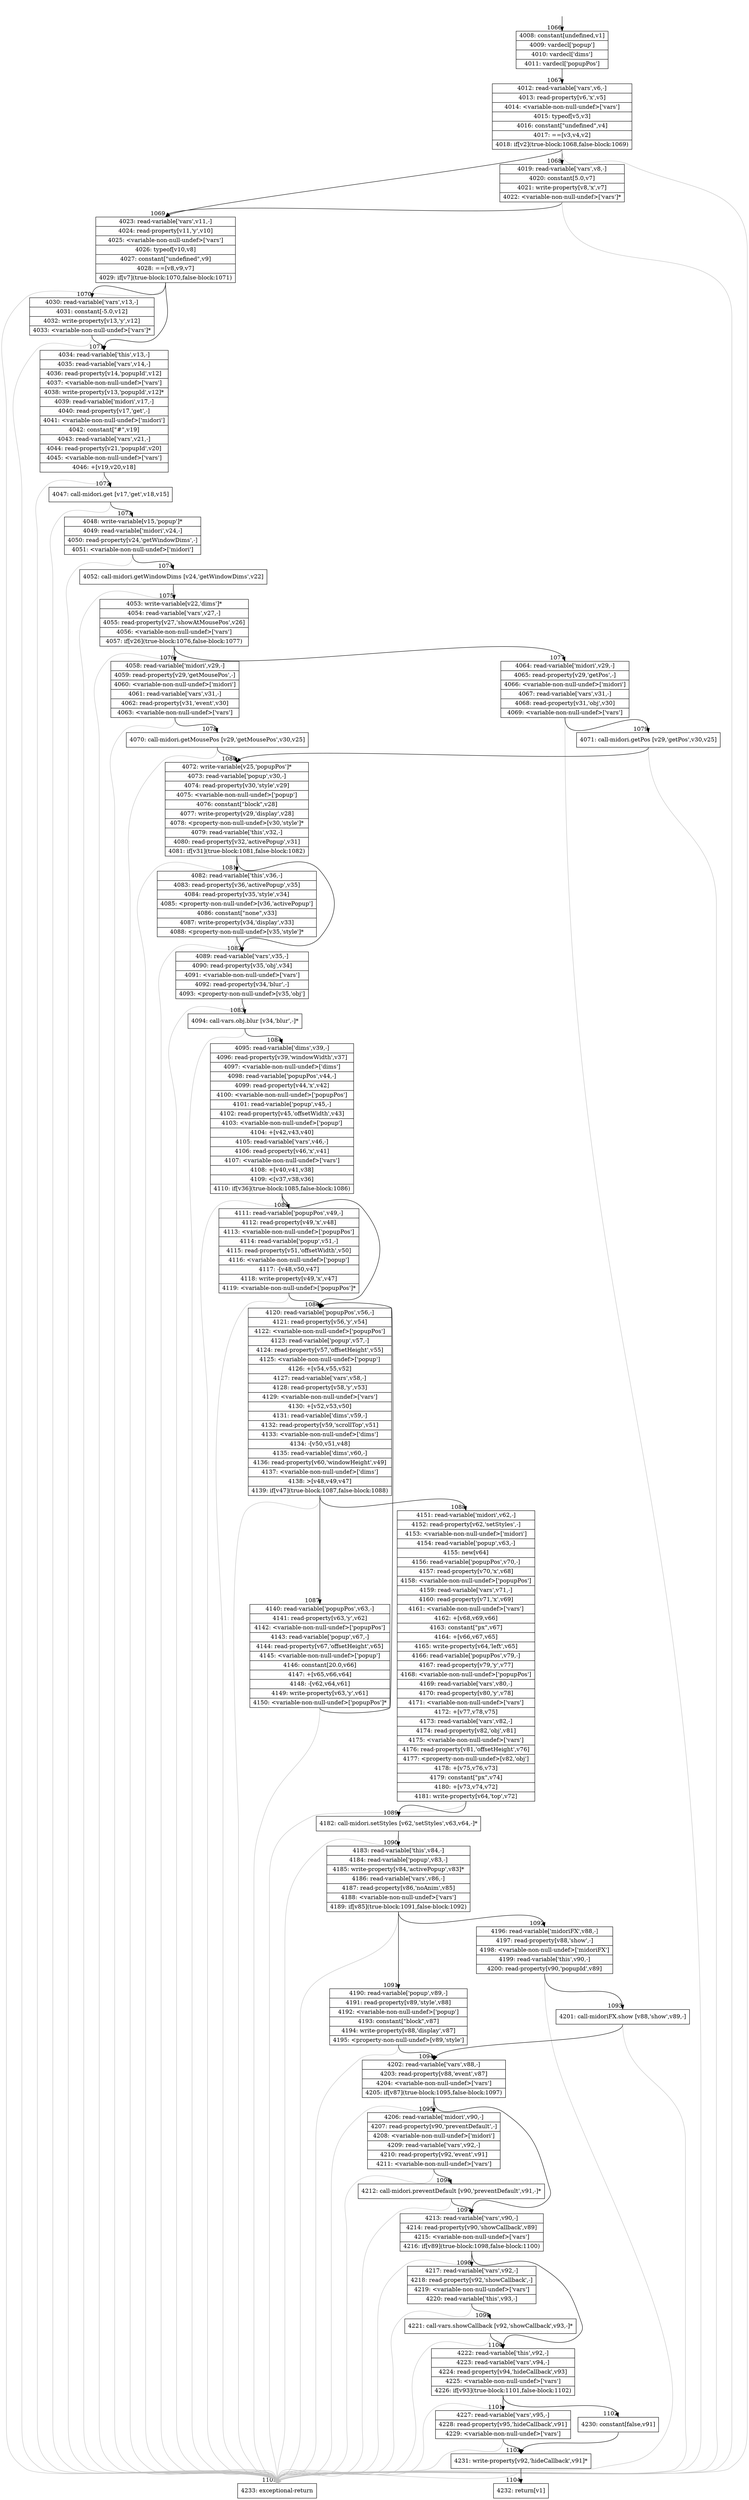 digraph {
rankdir="TD"
BB_entry60[shape=none,label=""];
BB_entry60 -> BB1066 [tailport=s, headport=n, headlabel="    1066"]
BB1066 [shape=record label="{4008: constant[undefined,v1]|4009: vardecl['popup']|4010: vardecl['dims']|4011: vardecl['popupPos']}" ] 
BB1066 -> BB1067 [tailport=s, headport=n, headlabel="      1067"]
BB1067 [shape=record label="{4012: read-variable['vars',v6,-]|4013: read-property[v6,'x',v5]|4014: \<variable-non-null-undef\>['vars']|4015: typeof[v5,v3]|4016: constant[\"undefined\",v4]|4017: ==[v3,v4,v2]|4018: if[v2](true-block:1068,false-block:1069)}" ] 
BB1067 -> BB1068 [tailport=s, headport=n, headlabel="      1068"]
BB1067 -> BB1069 [tailport=s, headport=n, headlabel="      1069"]
BB1067 -> BB1105 [tailport=s, headport=n, color=gray, headlabel="      1105"]
BB1068 [shape=record label="{4019: read-variable['vars',v8,-]|4020: constant[5.0,v7]|4021: write-property[v8,'x',v7]|4022: \<variable-non-null-undef\>['vars']*}" ] 
BB1068 -> BB1069 [tailport=s, headport=n]
BB1068 -> BB1105 [tailport=s, headport=n, color=gray]
BB1069 [shape=record label="{4023: read-variable['vars',v11,-]|4024: read-property[v11,'y',v10]|4025: \<variable-non-null-undef\>['vars']|4026: typeof[v10,v8]|4027: constant[\"undefined\",v9]|4028: ==[v8,v9,v7]|4029: if[v7](true-block:1070,false-block:1071)}" ] 
BB1069 -> BB1070 [tailport=s, headport=n, headlabel="      1070"]
BB1069 -> BB1071 [tailport=s, headport=n, headlabel="      1071"]
BB1069 -> BB1105 [tailport=s, headport=n, color=gray]
BB1070 [shape=record label="{4030: read-variable['vars',v13,-]|4031: constant[-5.0,v12]|4032: write-property[v13,'y',v12]|4033: \<variable-non-null-undef\>['vars']*}" ] 
BB1070 -> BB1071 [tailport=s, headport=n]
BB1070 -> BB1105 [tailport=s, headport=n, color=gray]
BB1071 [shape=record label="{4034: read-variable['this',v13,-]|4035: read-variable['vars',v14,-]|4036: read-property[v14,'popupId',v12]|4037: \<variable-non-null-undef\>['vars']|4038: write-property[v13,'popupId',v12]*|4039: read-variable['midori',v17,-]|4040: read-property[v17,'get',-]|4041: \<variable-non-null-undef\>['midori']|4042: constant[\"#\",v19]|4043: read-variable['vars',v21,-]|4044: read-property[v21,'popupId',v20]|4045: \<variable-non-null-undef\>['vars']|4046: +[v19,v20,v18]}" ] 
BB1071 -> BB1072 [tailport=s, headport=n, headlabel="      1072"]
BB1071 -> BB1105 [tailport=s, headport=n, color=gray]
BB1072 [shape=record label="{4047: call-midori.get [v17,'get',v18,v15]}" ] 
BB1072 -> BB1073 [tailport=s, headport=n, headlabel="      1073"]
BB1072 -> BB1105 [tailport=s, headport=n, color=gray]
BB1073 [shape=record label="{4048: write-variable[v15,'popup']*|4049: read-variable['midori',v24,-]|4050: read-property[v24,'getWindowDims',-]|4051: \<variable-non-null-undef\>['midori']}" ] 
BB1073 -> BB1074 [tailport=s, headport=n, headlabel="      1074"]
BB1073 -> BB1105 [tailport=s, headport=n, color=gray]
BB1074 [shape=record label="{4052: call-midori.getWindowDims [v24,'getWindowDims',v22]}" ] 
BB1074 -> BB1075 [tailport=s, headport=n, headlabel="      1075"]
BB1074 -> BB1105 [tailport=s, headport=n, color=gray]
BB1075 [shape=record label="{4053: write-variable[v22,'dims']*|4054: read-variable['vars',v27,-]|4055: read-property[v27,'showAtMousePos',v26]|4056: \<variable-non-null-undef\>['vars']|4057: if[v26](true-block:1076,false-block:1077)}" ] 
BB1075 -> BB1076 [tailport=s, headport=n, headlabel="      1076"]
BB1075 -> BB1077 [tailport=s, headport=n, headlabel="      1077"]
BB1075 -> BB1105 [tailport=s, headport=n, color=gray]
BB1076 [shape=record label="{4058: read-variable['midori',v29,-]|4059: read-property[v29,'getMousePos',-]|4060: \<variable-non-null-undef\>['midori']|4061: read-variable['vars',v31,-]|4062: read-property[v31,'event',v30]|4063: \<variable-non-null-undef\>['vars']}" ] 
BB1076 -> BB1078 [tailport=s, headport=n, headlabel="      1078"]
BB1076 -> BB1105 [tailport=s, headport=n, color=gray]
BB1077 [shape=record label="{4064: read-variable['midori',v29,-]|4065: read-property[v29,'getPos',-]|4066: \<variable-non-null-undef\>['midori']|4067: read-variable['vars',v31,-]|4068: read-property[v31,'obj',v30]|4069: \<variable-non-null-undef\>['vars']}" ] 
BB1077 -> BB1079 [tailport=s, headport=n, headlabel="      1079"]
BB1077 -> BB1105 [tailport=s, headport=n, color=gray]
BB1078 [shape=record label="{4070: call-midori.getMousePos [v29,'getMousePos',v30,v25]}" ] 
BB1078 -> BB1080 [tailport=s, headport=n, headlabel="      1080"]
BB1078 -> BB1105 [tailport=s, headport=n, color=gray]
BB1079 [shape=record label="{4071: call-midori.getPos [v29,'getPos',v30,v25]}" ] 
BB1079 -> BB1080 [tailport=s, headport=n]
BB1079 -> BB1105 [tailport=s, headport=n, color=gray]
BB1080 [shape=record label="{4072: write-variable[v25,'popupPos']*|4073: read-variable['popup',v30,-]|4074: read-property[v30,'style',v29]|4075: \<variable-non-null-undef\>['popup']|4076: constant[\"block\",v28]|4077: write-property[v29,'display',v28]|4078: \<property-non-null-undef\>[v30,'style']*|4079: read-variable['this',v32,-]|4080: read-property[v32,'activePopup',v31]|4081: if[v31](true-block:1081,false-block:1082)}" ] 
BB1080 -> BB1081 [tailport=s, headport=n, headlabel="      1081"]
BB1080 -> BB1082 [tailport=s, headport=n, headlabel="      1082"]
BB1080 -> BB1105 [tailport=s, headport=n, color=gray]
BB1081 [shape=record label="{4082: read-variable['this',v36,-]|4083: read-property[v36,'activePopup',v35]|4084: read-property[v35,'style',v34]|4085: \<property-non-null-undef\>[v36,'activePopup']|4086: constant[\"none\",v33]|4087: write-property[v34,'display',v33]|4088: \<property-non-null-undef\>[v35,'style']*}" ] 
BB1081 -> BB1082 [tailport=s, headport=n]
BB1081 -> BB1105 [tailport=s, headport=n, color=gray]
BB1082 [shape=record label="{4089: read-variable['vars',v35,-]|4090: read-property[v35,'obj',v34]|4091: \<variable-non-null-undef\>['vars']|4092: read-property[v34,'blur',-]|4093: \<property-non-null-undef\>[v35,'obj']}" ] 
BB1082 -> BB1083 [tailport=s, headport=n, headlabel="      1083"]
BB1082 -> BB1105 [tailport=s, headport=n, color=gray]
BB1083 [shape=record label="{4094: call-vars.obj.blur [v34,'blur',-]*}" ] 
BB1083 -> BB1084 [tailport=s, headport=n, headlabel="      1084"]
BB1083 -> BB1105 [tailport=s, headport=n, color=gray]
BB1084 [shape=record label="{4095: read-variable['dims',v39,-]|4096: read-property[v39,'windowWidth',v37]|4097: \<variable-non-null-undef\>['dims']|4098: read-variable['popupPos',v44,-]|4099: read-property[v44,'x',v42]|4100: \<variable-non-null-undef\>['popupPos']|4101: read-variable['popup',v45,-]|4102: read-property[v45,'offsetWidth',v43]|4103: \<variable-non-null-undef\>['popup']|4104: +[v42,v43,v40]|4105: read-variable['vars',v46,-]|4106: read-property[v46,'x',v41]|4107: \<variable-non-null-undef\>['vars']|4108: +[v40,v41,v38]|4109: \<[v37,v38,v36]|4110: if[v36](true-block:1085,false-block:1086)}" ] 
BB1084 -> BB1085 [tailport=s, headport=n, headlabel="      1085"]
BB1084 -> BB1086 [tailport=s, headport=n, headlabel="      1086"]
BB1084 -> BB1105 [tailport=s, headport=n, color=gray]
BB1085 [shape=record label="{4111: read-variable['popupPos',v49,-]|4112: read-property[v49,'x',v48]|4113: \<variable-non-null-undef\>['popupPos']|4114: read-variable['popup',v51,-]|4115: read-property[v51,'offsetWidth',v50]|4116: \<variable-non-null-undef\>['popup']|4117: -[v48,v50,v47]|4118: write-property[v49,'x',v47]|4119: \<variable-non-null-undef\>['popupPos']*}" ] 
BB1085 -> BB1086 [tailport=s, headport=n]
BB1085 -> BB1105 [tailport=s, headport=n, color=gray]
BB1086 [shape=record label="{4120: read-variable['popupPos',v56,-]|4121: read-property[v56,'y',v54]|4122: \<variable-non-null-undef\>['popupPos']|4123: read-variable['popup',v57,-]|4124: read-property[v57,'offsetHeight',v55]|4125: \<variable-non-null-undef\>['popup']|4126: +[v54,v55,v52]|4127: read-variable['vars',v58,-]|4128: read-property[v58,'y',v53]|4129: \<variable-non-null-undef\>['vars']|4130: +[v52,v53,v50]|4131: read-variable['dims',v59,-]|4132: read-property[v59,'scrollTop',v51]|4133: \<variable-non-null-undef\>['dims']|4134: -[v50,v51,v48]|4135: read-variable['dims',v60,-]|4136: read-property[v60,'windowHeight',v49]|4137: \<variable-non-null-undef\>['dims']|4138: \>[v48,v49,v47]|4139: if[v47](true-block:1087,false-block:1088)}" ] 
BB1086 -> BB1087 [tailport=s, headport=n, headlabel="      1087"]
BB1086 -> BB1088 [tailport=s, headport=n, headlabel="      1088"]
BB1086 -> BB1105 [tailport=s, headport=n, color=gray]
BB1087 [shape=record label="{4140: read-variable['popupPos',v63,-]|4141: read-property[v63,'y',v62]|4142: \<variable-non-null-undef\>['popupPos']|4143: read-variable['popup',v67,-]|4144: read-property[v67,'offsetHeight',v65]|4145: \<variable-non-null-undef\>['popup']|4146: constant[20.0,v66]|4147: +[v65,v66,v64]|4148: -[v62,v64,v61]|4149: write-property[v63,'y',v61]|4150: \<variable-non-null-undef\>['popupPos']*}" ] 
BB1087 -> BB1086 [tailport=s, headport=n]
BB1087 -> BB1105 [tailport=s, headport=n, color=gray]
BB1088 [shape=record label="{4151: read-variable['midori',v62,-]|4152: read-property[v62,'setStyles',-]|4153: \<variable-non-null-undef\>['midori']|4154: read-variable['popup',v63,-]|4155: new[v64]|4156: read-variable['popupPos',v70,-]|4157: read-property[v70,'x',v68]|4158: \<variable-non-null-undef\>['popupPos']|4159: read-variable['vars',v71,-]|4160: read-property[v71,'x',v69]|4161: \<variable-non-null-undef\>['vars']|4162: +[v68,v69,v66]|4163: constant[\"px\",v67]|4164: +[v66,v67,v65]|4165: write-property[v64,'left',v65]|4166: read-variable['popupPos',v79,-]|4167: read-property[v79,'y',v77]|4168: \<variable-non-null-undef\>['popupPos']|4169: read-variable['vars',v80,-]|4170: read-property[v80,'y',v78]|4171: \<variable-non-null-undef\>['vars']|4172: +[v77,v78,v75]|4173: read-variable['vars',v82,-]|4174: read-property[v82,'obj',v81]|4175: \<variable-non-null-undef\>['vars']|4176: read-property[v81,'offsetHeight',v76]|4177: \<property-non-null-undef\>[v82,'obj']|4178: +[v75,v76,v73]|4179: constant[\"px\",v74]|4180: +[v73,v74,v72]|4181: write-property[v64,'top',v72]}" ] 
BB1088 -> BB1089 [tailport=s, headport=n, headlabel="      1089"]
BB1088 -> BB1105 [tailport=s, headport=n, color=gray]
BB1089 [shape=record label="{4182: call-midori.setStyles [v62,'setStyles',v63,v64,-]*}" ] 
BB1089 -> BB1090 [tailport=s, headport=n, headlabel="      1090"]
BB1089 -> BB1105 [tailport=s, headport=n, color=gray]
BB1090 [shape=record label="{4183: read-variable['this',v84,-]|4184: read-variable['popup',v83,-]|4185: write-property[v84,'activePopup',v83]*|4186: read-variable['vars',v86,-]|4187: read-property[v86,'noAnim',v85]|4188: \<variable-non-null-undef\>['vars']|4189: if[v85](true-block:1091,false-block:1092)}" ] 
BB1090 -> BB1091 [tailport=s, headport=n, headlabel="      1091"]
BB1090 -> BB1092 [tailport=s, headport=n, headlabel="      1092"]
BB1090 -> BB1105 [tailport=s, headport=n, color=gray]
BB1091 [shape=record label="{4190: read-variable['popup',v89,-]|4191: read-property[v89,'style',v88]|4192: \<variable-non-null-undef\>['popup']|4193: constant[\"block\",v87]|4194: write-property[v88,'display',v87]|4195: \<property-non-null-undef\>[v89,'style']}" ] 
BB1091 -> BB1094 [tailport=s, headport=n, headlabel="      1094"]
BB1091 -> BB1105 [tailport=s, headport=n, color=gray]
BB1092 [shape=record label="{4196: read-variable['midoriFX',v88,-]|4197: read-property[v88,'show',-]|4198: \<variable-non-null-undef\>['midoriFX']|4199: read-variable['this',v90,-]|4200: read-property[v90,'popupId',v89]}" ] 
BB1092 -> BB1093 [tailport=s, headport=n, headlabel="      1093"]
BB1092 -> BB1105 [tailport=s, headport=n, color=gray]
BB1093 [shape=record label="{4201: call-midoriFX.show [v88,'show',v89,-]}" ] 
BB1093 -> BB1094 [tailport=s, headport=n]
BB1093 -> BB1105 [tailport=s, headport=n, color=gray]
BB1094 [shape=record label="{4202: read-variable['vars',v88,-]|4203: read-property[v88,'event',v87]|4204: \<variable-non-null-undef\>['vars']|4205: if[v87](true-block:1095,false-block:1097)}" ] 
BB1094 -> BB1095 [tailport=s, headport=n, headlabel="      1095"]
BB1094 -> BB1097 [tailport=s, headport=n, headlabel="      1097"]
BB1094 -> BB1105 [tailport=s, headport=n, color=gray]
BB1095 [shape=record label="{4206: read-variable['midori',v90,-]|4207: read-property[v90,'preventDefault',-]|4208: \<variable-non-null-undef\>['midori']|4209: read-variable['vars',v92,-]|4210: read-property[v92,'event',v91]|4211: \<variable-non-null-undef\>['vars']}" ] 
BB1095 -> BB1096 [tailport=s, headport=n, headlabel="      1096"]
BB1095 -> BB1105 [tailport=s, headport=n, color=gray]
BB1096 [shape=record label="{4212: call-midori.preventDefault [v90,'preventDefault',v91,-]*}" ] 
BB1096 -> BB1097 [tailport=s, headport=n]
BB1096 -> BB1105 [tailport=s, headport=n, color=gray]
BB1097 [shape=record label="{4213: read-variable['vars',v90,-]|4214: read-property[v90,'showCallback',v89]|4215: \<variable-non-null-undef\>['vars']|4216: if[v89](true-block:1098,false-block:1100)}" ] 
BB1097 -> BB1098 [tailport=s, headport=n, headlabel="      1098"]
BB1097 -> BB1100 [tailport=s, headport=n, headlabel="      1100"]
BB1097 -> BB1105 [tailport=s, headport=n, color=gray]
BB1098 [shape=record label="{4217: read-variable['vars',v92,-]|4218: read-property[v92,'showCallback',-]|4219: \<variable-non-null-undef\>['vars']|4220: read-variable['this',v93,-]}" ] 
BB1098 -> BB1099 [tailport=s, headport=n, headlabel="      1099"]
BB1098 -> BB1105 [tailport=s, headport=n, color=gray]
BB1099 [shape=record label="{4221: call-vars.showCallback [v92,'showCallback',v93,-]*}" ] 
BB1099 -> BB1100 [tailport=s, headport=n]
BB1099 -> BB1105 [tailport=s, headport=n, color=gray]
BB1100 [shape=record label="{4222: read-variable['this',v92,-]|4223: read-variable['vars',v94,-]|4224: read-property[v94,'hideCallback',v93]|4225: \<variable-non-null-undef\>['vars']|4226: if[v93](true-block:1101,false-block:1102)}" ] 
BB1100 -> BB1101 [tailport=s, headport=n, headlabel="      1101"]
BB1100 -> BB1102 [tailport=s, headport=n, headlabel="      1102"]
BB1100 -> BB1105 [tailport=s, headport=n, color=gray]
BB1101 [shape=record label="{4227: read-variable['vars',v95,-]|4228: read-property[v95,'hideCallback',v91]|4229: \<variable-non-null-undef\>['vars']}" ] 
BB1101 -> BB1103 [tailport=s, headport=n, headlabel="      1103"]
BB1101 -> BB1105 [tailport=s, headport=n, color=gray]
BB1102 [shape=record label="{4230: constant[false,v91]}" ] 
BB1102 -> BB1103 [tailport=s, headport=n]
BB1103 [shape=record label="{4231: write-property[v92,'hideCallback',v91]*}" ] 
BB1103 -> BB1104 [tailport=s, headport=n, headlabel="      1104"]
BB1103 -> BB1105 [tailport=s, headport=n, color=gray]
BB1104 [shape=record label="{4232: return[v1]}" ] 
BB1105 [shape=record label="{4233: exceptional-return}" ] 
//#$~ 817
}

